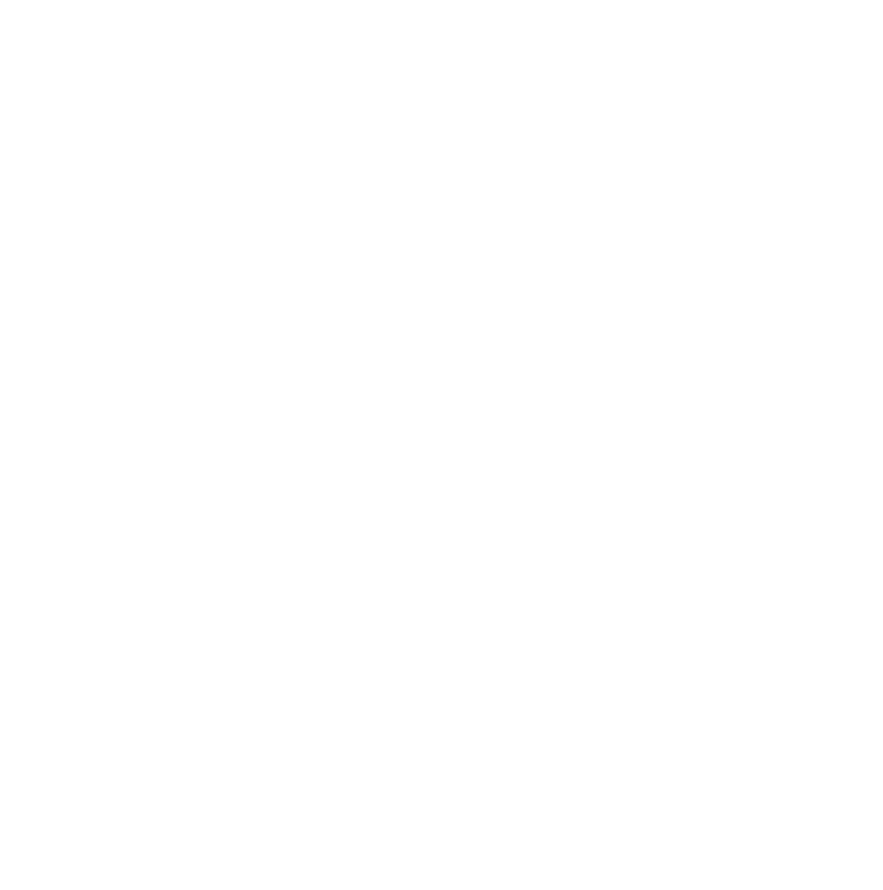 // Flowchart
digraph {
	graph [bgcolor=transparent]
	Activity1 [label="{Task1|Activity1}" color=white fillcolor=transparent fontcolor=white shape=record style="rounded,filled"]
	Activity2 [label="{Task2|Activity2}" color=white fillcolor=transparent fontcolor=white shape=record style="rounded,filled"]
	Activity3 [label="{Task3|Activity3}" color=white fillcolor=transparent fontcolor=white shape=record style="rounded,filled"]
	Activity4 [label="{Task4|Activity4}" color=white fillcolor=transparent fontcolor=white shape=record style="rounded,filled"]
	Mutex1 [label=Mutex1 color=white fillcolor=transparent fontcolor=white shape=polygon sides=5 style=filled]
	Mutex1 -> Activity2 [arrowhead=none color=white splines=polyline style=dashed]
	Mutex1 -> Activity3 [arrowhead=none color=white splines=polyline style=dashed]
	Mutex2 [label=Mutex2 color=white fillcolor=transparent fontcolor=white shape=polygon sides=5 style=filled]
	Mutex2 -> Activity2 [arrowhead=none color=white splines=polyline style=dashed]
	Mutex2 -> Activity3 [arrowhead=none color=white splines=polyline style=dashed]
	Activity1 -> Activity2 [label=Semaphore12 color=white fontcolor=white splines=polyline]
	Activity1 -> Activity3 [label=Semaphore13 color=white fontcolor=white splines=polyline]
	Activity2 -> Activity4 [label=Semaphore24 color=white fontcolor=white splines=polyline]
	Dummy0 [color=white height=0.01 shape=point width=0.01]
	Activity3 -> Dummy0 [arrowhead=none color=white splines=polyline]
	Dummy0 -> Activity4 [label=Semaphore34 color=white fontcolor=white splines=polyline]
	Dummy1 [color=white fontcolor=white shape=point xlabel=""]
	Dummy0 -> Dummy1 [arrowhead=none color=white splines=polyline]
	Activity3 -> Activity2 [label=Semaphore32 color=white fontcolor=white splines=polyline]
	Dummy2 [color=white height=0.01 shape=point width=0.01]
	Activity4 -> Dummy2 [arrowhead=none color=white splines=polyline]
	Dummy2 -> Activity1 [label=Semaphore41 color=white fontcolor=white splines=polyline]
	Dummy3 [color=white fontcolor=white shape=point xlabel=""]
	Dummy2 -> Dummy3 [arrowhead=none color=white splines=polyline]
}

